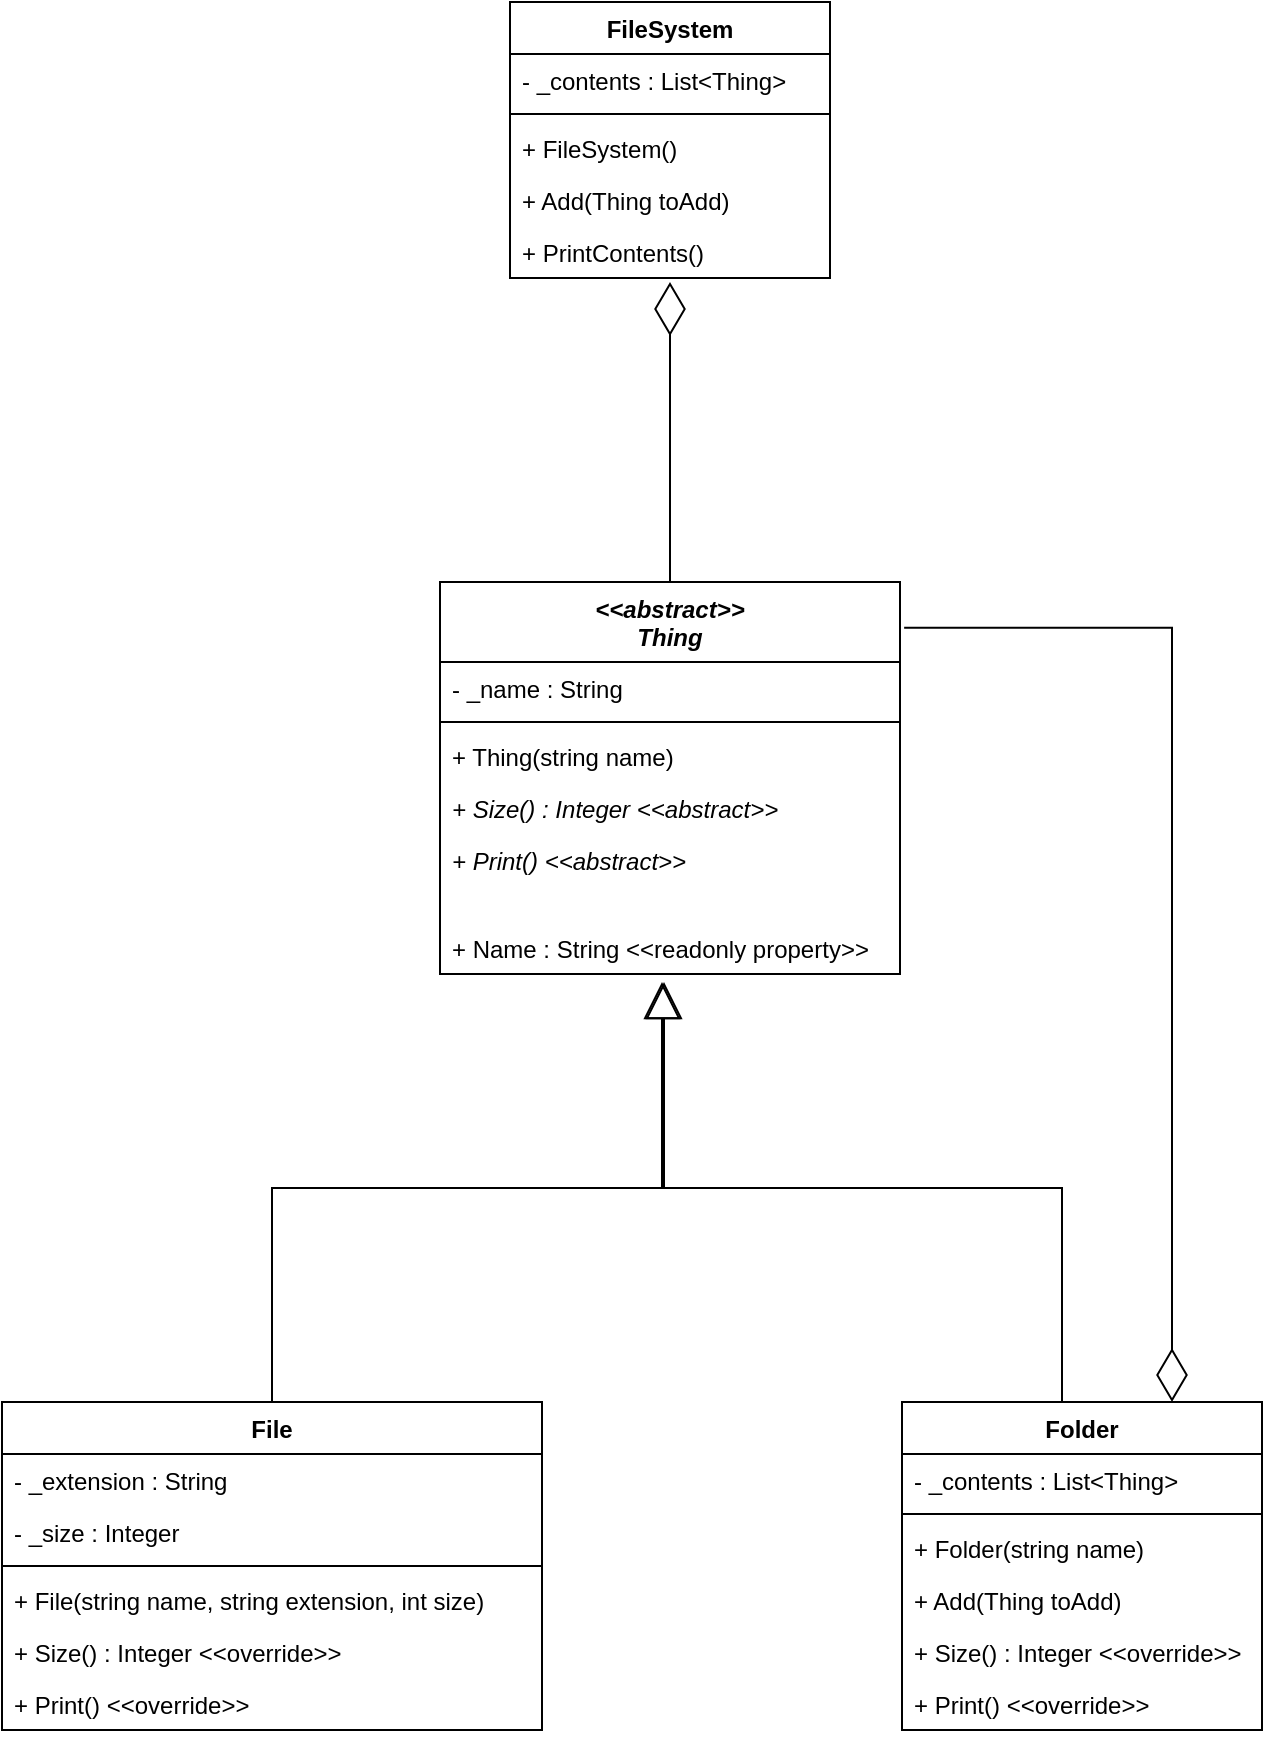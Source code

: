 <mxfile version="27.0.9">
  <diagram id="C5RBs43oDa-KdzZeNtuy" name="Page-1">
    <mxGraphModel dx="1783" dy="1074" grid="1" gridSize="10" guides="1" tooltips="1" connect="1" arrows="1" fold="1" page="1" pageScale="1" pageWidth="827" pageHeight="1169" math="0" shadow="0">
      <root>
        <mxCell id="WIyWlLk6GJQsqaUBKTNV-0" />
        <mxCell id="WIyWlLk6GJQsqaUBKTNV-1" parent="WIyWlLk6GJQsqaUBKTNV-0" />
        <mxCell id="VKoxJY3TPVc2y9ab_bqn-0" value="FileSystem" style="swimlane;fontStyle=1;align=center;verticalAlign=top;childLayout=stackLayout;horizontal=1;startSize=26;horizontalStack=0;resizeParent=1;resizeParentMax=0;resizeLast=0;collapsible=1;marginBottom=0;whiteSpace=wrap;html=1;" parent="WIyWlLk6GJQsqaUBKTNV-1" vertex="1">
          <mxGeometry x="334" y="120" width="160" height="138" as="geometry" />
        </mxCell>
        <mxCell id="VKoxJY3TPVc2y9ab_bqn-1" value="- _contents : List&amp;lt;Thing&amp;gt;" style="text;strokeColor=none;fillColor=none;align=left;verticalAlign=top;spacingLeft=4;spacingRight=4;overflow=hidden;rotatable=0;points=[[0,0.5],[1,0.5]];portConstraint=eastwest;whiteSpace=wrap;html=1;" parent="VKoxJY3TPVc2y9ab_bqn-0" vertex="1">
          <mxGeometry y="26" width="160" height="26" as="geometry" />
        </mxCell>
        <mxCell id="VKoxJY3TPVc2y9ab_bqn-2" value="" style="line;strokeWidth=1;fillColor=none;align=left;verticalAlign=middle;spacingTop=-1;spacingLeft=3;spacingRight=3;rotatable=0;labelPosition=right;points=[];portConstraint=eastwest;strokeColor=inherit;" parent="VKoxJY3TPVc2y9ab_bqn-0" vertex="1">
          <mxGeometry y="52" width="160" height="8" as="geometry" />
        </mxCell>
        <mxCell id="VKoxJY3TPVc2y9ab_bqn-3" value="+ FileSystem()" style="text;strokeColor=none;fillColor=none;align=left;verticalAlign=top;spacingLeft=4;spacingRight=4;overflow=hidden;rotatable=0;points=[[0,0.5],[1,0.5]];portConstraint=eastwest;whiteSpace=wrap;html=1;" parent="VKoxJY3TPVc2y9ab_bqn-0" vertex="1">
          <mxGeometry y="60" width="160" height="26" as="geometry" />
        </mxCell>
        <mxCell id="VKoxJY3TPVc2y9ab_bqn-6" value="+ Add(Thing toAdd)" style="text;strokeColor=none;fillColor=none;align=left;verticalAlign=top;spacingLeft=4;spacingRight=4;overflow=hidden;rotatable=0;points=[[0,0.5],[1,0.5]];portConstraint=eastwest;whiteSpace=wrap;html=1;" parent="VKoxJY3TPVc2y9ab_bqn-0" vertex="1">
          <mxGeometry y="86" width="160" height="26" as="geometry" />
        </mxCell>
        <mxCell id="VKoxJY3TPVc2y9ab_bqn-8" value="+&amp;nbsp;PrintContents()" style="text;strokeColor=none;fillColor=none;align=left;verticalAlign=top;spacingLeft=4;spacingRight=4;overflow=hidden;rotatable=0;points=[[0,0.5],[1,0.5]];portConstraint=eastwest;whiteSpace=wrap;html=1;" parent="VKoxJY3TPVc2y9ab_bqn-0" vertex="1">
          <mxGeometry y="112" width="160" height="26" as="geometry" />
        </mxCell>
        <mxCell id="VKoxJY3TPVc2y9ab_bqn-9" value="&lt;i&gt;&amp;lt;&amp;lt;abstract&amp;gt;&amp;gt;&lt;/i&gt;&lt;div&gt;&lt;i&gt;Thing&lt;/i&gt;&lt;/div&gt;" style="swimlane;fontStyle=1;align=center;verticalAlign=top;childLayout=stackLayout;horizontal=1;startSize=40;horizontalStack=0;resizeParent=1;resizeParentMax=0;resizeLast=0;collapsible=1;marginBottom=0;whiteSpace=wrap;html=1;" parent="WIyWlLk6GJQsqaUBKTNV-1" vertex="1">
          <mxGeometry x="299" y="410" width="230" height="196" as="geometry" />
        </mxCell>
        <mxCell id="VKoxJY3TPVc2y9ab_bqn-10" value="- _name : String" style="text;strokeColor=none;fillColor=none;align=left;verticalAlign=top;spacingLeft=4;spacingRight=4;overflow=hidden;rotatable=0;points=[[0,0.5],[1,0.5]];portConstraint=eastwest;whiteSpace=wrap;html=1;" parent="VKoxJY3TPVc2y9ab_bqn-9" vertex="1">
          <mxGeometry y="40" width="230" height="26" as="geometry" />
        </mxCell>
        <mxCell id="VKoxJY3TPVc2y9ab_bqn-11" value="" style="line;strokeWidth=1;fillColor=none;align=left;verticalAlign=middle;spacingTop=-1;spacingLeft=3;spacingRight=3;rotatable=0;labelPosition=right;points=[];portConstraint=eastwest;strokeColor=inherit;" parent="VKoxJY3TPVc2y9ab_bqn-9" vertex="1">
          <mxGeometry y="66" width="230" height="8" as="geometry" />
        </mxCell>
        <mxCell id="VKoxJY3TPVc2y9ab_bqn-12" value="+ Thing(string name)" style="text;strokeColor=none;fillColor=none;align=left;verticalAlign=top;spacingLeft=4;spacingRight=4;overflow=hidden;rotatable=0;points=[[0,0.5],[1,0.5]];portConstraint=eastwest;whiteSpace=wrap;html=1;" parent="VKoxJY3TPVc2y9ab_bqn-9" vertex="1">
          <mxGeometry y="74" width="230" height="26" as="geometry" />
        </mxCell>
        <mxCell id="VKoxJY3TPVc2y9ab_bqn-13" value="&lt;i&gt;+ Size() : Integer &amp;lt;&amp;lt;abstract&amp;gt;&amp;gt;&lt;/i&gt;" style="text;strokeColor=none;fillColor=none;align=left;verticalAlign=top;spacingLeft=4;spacingRight=4;overflow=hidden;rotatable=0;points=[[0,0.5],[1,0.5]];portConstraint=eastwest;whiteSpace=wrap;html=1;" parent="VKoxJY3TPVc2y9ab_bqn-9" vertex="1">
          <mxGeometry y="100" width="230" height="26" as="geometry" />
        </mxCell>
        <mxCell id="VKoxJY3TPVc2y9ab_bqn-14" value="&lt;i&gt;+ Print() &amp;lt;&amp;lt;abstract&amp;gt;&amp;gt;&lt;/i&gt;" style="text;strokeColor=none;fillColor=none;align=left;verticalAlign=top;spacingLeft=4;spacingRight=4;overflow=hidden;rotatable=0;points=[[0,0.5],[1,0.5]];portConstraint=eastwest;whiteSpace=wrap;html=1;" parent="VKoxJY3TPVc2y9ab_bqn-9" vertex="1">
          <mxGeometry y="126" width="230" height="44" as="geometry" />
        </mxCell>
        <mxCell id="VKoxJY3TPVc2y9ab_bqn-15" value="+ Name : String &amp;lt;&amp;lt;readonly property&amp;gt;&amp;gt;" style="text;strokeColor=none;fillColor=none;align=left;verticalAlign=top;spacingLeft=4;spacingRight=4;overflow=hidden;rotatable=0;points=[[0,0.5],[1,0.5]];portConstraint=eastwest;whiteSpace=wrap;html=1;" parent="VKoxJY3TPVc2y9ab_bqn-9" vertex="1">
          <mxGeometry y="170" width="230" height="26" as="geometry" />
        </mxCell>
        <mxCell id="VKoxJY3TPVc2y9ab_bqn-16" value="File" style="swimlane;fontStyle=1;align=center;verticalAlign=top;childLayout=stackLayout;horizontal=1;startSize=26;horizontalStack=0;resizeParent=1;resizeParentMax=0;resizeLast=0;collapsible=1;marginBottom=0;whiteSpace=wrap;html=1;" parent="WIyWlLk6GJQsqaUBKTNV-1" vertex="1">
          <mxGeometry x="80" y="820" width="270" height="164" as="geometry" />
        </mxCell>
        <mxCell id="VKoxJY3TPVc2y9ab_bqn-17" value="- _extension : String" style="text;strokeColor=none;fillColor=none;align=left;verticalAlign=top;spacingLeft=4;spacingRight=4;overflow=hidden;rotatable=0;points=[[0,0.5],[1,0.5]];portConstraint=eastwest;whiteSpace=wrap;html=1;" parent="VKoxJY3TPVc2y9ab_bqn-16" vertex="1">
          <mxGeometry y="26" width="270" height="26" as="geometry" />
        </mxCell>
        <mxCell id="VKoxJY3TPVc2y9ab_bqn-22" value="- _size : Integer" style="text;strokeColor=none;fillColor=none;align=left;verticalAlign=top;spacingLeft=4;spacingRight=4;overflow=hidden;rotatable=0;points=[[0,0.5],[1,0.5]];portConstraint=eastwest;whiteSpace=wrap;html=1;" parent="VKoxJY3TPVc2y9ab_bqn-16" vertex="1">
          <mxGeometry y="52" width="270" height="26" as="geometry" />
        </mxCell>
        <mxCell id="VKoxJY3TPVc2y9ab_bqn-18" value="" style="line;strokeWidth=1;fillColor=none;align=left;verticalAlign=middle;spacingTop=-1;spacingLeft=3;spacingRight=3;rotatable=0;labelPosition=right;points=[];portConstraint=eastwest;strokeColor=inherit;" parent="VKoxJY3TPVc2y9ab_bqn-16" vertex="1">
          <mxGeometry y="78" width="270" height="8" as="geometry" />
        </mxCell>
        <mxCell id="VKoxJY3TPVc2y9ab_bqn-19" value="+ File(string name, string extension, int size)" style="text;strokeColor=none;fillColor=none;align=left;verticalAlign=top;spacingLeft=4;spacingRight=4;overflow=hidden;rotatable=0;points=[[0,0.5],[1,0.5]];portConstraint=eastwest;whiteSpace=wrap;html=1;" parent="VKoxJY3TPVc2y9ab_bqn-16" vertex="1">
          <mxGeometry y="86" width="270" height="26" as="geometry" />
        </mxCell>
        <mxCell id="VKoxJY3TPVc2y9ab_bqn-23" value="+ Size() : Integer &amp;lt;&amp;lt;override&amp;gt;&amp;gt;" style="text;strokeColor=none;fillColor=none;align=left;verticalAlign=top;spacingLeft=4;spacingRight=4;overflow=hidden;rotatable=0;points=[[0,0.5],[1,0.5]];portConstraint=eastwest;whiteSpace=wrap;html=1;" parent="VKoxJY3TPVc2y9ab_bqn-16" vertex="1">
          <mxGeometry y="112" width="270" height="26" as="geometry" />
        </mxCell>
        <mxCell id="VKoxJY3TPVc2y9ab_bqn-24" value="+ Print() &amp;lt;&amp;lt;override&amp;gt;&amp;gt;" style="text;strokeColor=none;fillColor=none;align=left;verticalAlign=top;spacingLeft=4;spacingRight=4;overflow=hidden;rotatable=0;points=[[0,0.5],[1,0.5]];portConstraint=eastwest;whiteSpace=wrap;html=1;" parent="VKoxJY3TPVc2y9ab_bqn-16" vertex="1">
          <mxGeometry y="138" width="270" height="26" as="geometry" />
        </mxCell>
        <mxCell id="VKoxJY3TPVc2y9ab_bqn-25" value="Folder" style="swimlane;fontStyle=1;align=center;verticalAlign=top;childLayout=stackLayout;horizontal=1;startSize=26;horizontalStack=0;resizeParent=1;resizeParentMax=0;resizeLast=0;collapsible=1;marginBottom=0;whiteSpace=wrap;html=1;" parent="WIyWlLk6GJQsqaUBKTNV-1" vertex="1">
          <mxGeometry x="530" y="820" width="180" height="164" as="geometry" />
        </mxCell>
        <mxCell id="VKoxJY3TPVc2y9ab_bqn-26" value="- _contents : List&amp;lt;Thing&amp;gt;" style="text;strokeColor=none;fillColor=none;align=left;verticalAlign=top;spacingLeft=4;spacingRight=4;overflow=hidden;rotatable=0;points=[[0,0.5],[1,0.5]];portConstraint=eastwest;whiteSpace=wrap;html=1;" parent="VKoxJY3TPVc2y9ab_bqn-25" vertex="1">
          <mxGeometry y="26" width="180" height="26" as="geometry" />
        </mxCell>
        <mxCell id="VKoxJY3TPVc2y9ab_bqn-27" value="" style="line;strokeWidth=1;fillColor=none;align=left;verticalAlign=middle;spacingTop=-1;spacingLeft=3;spacingRight=3;rotatable=0;labelPosition=right;points=[];portConstraint=eastwest;strokeColor=inherit;" parent="VKoxJY3TPVc2y9ab_bqn-25" vertex="1">
          <mxGeometry y="52" width="180" height="8" as="geometry" />
        </mxCell>
        <mxCell id="VKoxJY3TPVc2y9ab_bqn-28" value="+ Folder(string name)" style="text;strokeColor=none;fillColor=none;align=left;verticalAlign=top;spacingLeft=4;spacingRight=4;overflow=hidden;rotatable=0;points=[[0,0.5],[1,0.5]];portConstraint=eastwest;whiteSpace=wrap;html=1;" parent="VKoxJY3TPVc2y9ab_bqn-25" vertex="1">
          <mxGeometry y="60" width="180" height="26" as="geometry" />
        </mxCell>
        <mxCell id="VKoxJY3TPVc2y9ab_bqn-29" value="+ Add(Thing toAdd)" style="text;strokeColor=none;fillColor=none;align=left;verticalAlign=top;spacingLeft=4;spacingRight=4;overflow=hidden;rotatable=0;points=[[0,0.5],[1,0.5]];portConstraint=eastwest;whiteSpace=wrap;html=1;" parent="VKoxJY3TPVc2y9ab_bqn-25" vertex="1">
          <mxGeometry y="86" width="180" height="26" as="geometry" />
        </mxCell>
        <mxCell id="VKoxJY3TPVc2y9ab_bqn-30" value="+ Size() : Integer &amp;lt;&amp;lt;override&amp;gt;&amp;gt;" style="text;strokeColor=none;fillColor=none;align=left;verticalAlign=top;spacingLeft=4;spacingRight=4;overflow=hidden;rotatable=0;points=[[0,0.5],[1,0.5]];portConstraint=eastwest;whiteSpace=wrap;html=1;" parent="VKoxJY3TPVc2y9ab_bqn-25" vertex="1">
          <mxGeometry y="112" width="180" height="26" as="geometry" />
        </mxCell>
        <mxCell id="VKoxJY3TPVc2y9ab_bqn-31" value="+ Print() &amp;lt;&amp;lt;override&amp;gt;&amp;gt;" style="text;strokeColor=none;fillColor=none;align=left;verticalAlign=top;spacingLeft=4;spacingRight=4;overflow=hidden;rotatable=0;points=[[0,0.5],[1,0.5]];portConstraint=eastwest;whiteSpace=wrap;html=1;" parent="VKoxJY3TPVc2y9ab_bqn-25" vertex="1">
          <mxGeometry y="138" width="180" height="26" as="geometry" />
        </mxCell>
        <mxCell id="VKoxJY3TPVc2y9ab_bqn-32" value="" style="endArrow=block;endSize=16;endFill=0;html=1;rounded=0;exitX=0.5;exitY=0;exitDx=0;exitDy=0;edgeStyle=orthogonalEdgeStyle;" parent="WIyWlLk6GJQsqaUBKTNV-1" source="VKoxJY3TPVc2y9ab_bqn-16" edge="1">
          <mxGeometry width="160" relative="1" as="geometry">
            <mxPoint x="300" y="670" as="sourcePoint" />
            <mxPoint x="411" y="610" as="targetPoint" />
            <Array as="points">
              <mxPoint x="215" y="713" />
              <mxPoint x="411" y="713" />
              <mxPoint x="411" y="650" />
            </Array>
          </mxGeometry>
        </mxCell>
        <mxCell id="scM4Yh9hAjdEikEoOeWd-1" value="" style="endArrow=block;endSize=16;endFill=0;html=1;rounded=0;exitX=0.5;exitY=0;exitDx=0;exitDy=0;edgeStyle=orthogonalEdgeStyle;" parent="WIyWlLk6GJQsqaUBKTNV-1" edge="1">
          <mxGeometry width="160" relative="1" as="geometry">
            <mxPoint x="610" y="820" as="sourcePoint" />
            <mxPoint x="410" y="610" as="targetPoint" />
            <Array as="points">
              <mxPoint x="610" y="713" />
              <mxPoint x="410" y="713" />
              <mxPoint x="410" y="660" />
            </Array>
          </mxGeometry>
        </mxCell>
        <mxCell id="scM4Yh9hAjdEikEoOeWd-3" value="" style="endArrow=diamondThin;endFill=0;endSize=24;html=1;rounded=0;exitX=0.5;exitY=0;exitDx=0;exitDy=0;entryX=0.5;entryY=1.077;entryDx=0;entryDy=0;entryPerimeter=0;" parent="WIyWlLk6GJQsqaUBKTNV-1" source="VKoxJY3TPVc2y9ab_bqn-9" target="VKoxJY3TPVc2y9ab_bqn-8" edge="1">
          <mxGeometry width="160" relative="1" as="geometry">
            <mxPoint x="400" y="370" as="sourcePoint" />
            <mxPoint x="560" y="370" as="targetPoint" />
          </mxGeometry>
        </mxCell>
        <mxCell id="scM4Yh9hAjdEikEoOeWd-4" value="" style="endArrow=diamondThin;endFill=0;endSize=24;html=1;rounded=0;edgeStyle=orthogonalEdgeStyle;entryX=0.75;entryY=0;entryDx=0;entryDy=0;exitX=1.009;exitY=0.117;exitDx=0;exitDy=0;exitPerimeter=0;" parent="WIyWlLk6GJQsqaUBKTNV-1" source="VKoxJY3TPVc2y9ab_bqn-9" target="VKoxJY3TPVc2y9ab_bqn-25" edge="1">
          <mxGeometry width="160" relative="1" as="geometry">
            <mxPoint x="650" y="440" as="sourcePoint" />
            <mxPoint x="710" y="640" as="targetPoint" />
          </mxGeometry>
        </mxCell>
      </root>
    </mxGraphModel>
  </diagram>
</mxfile>
